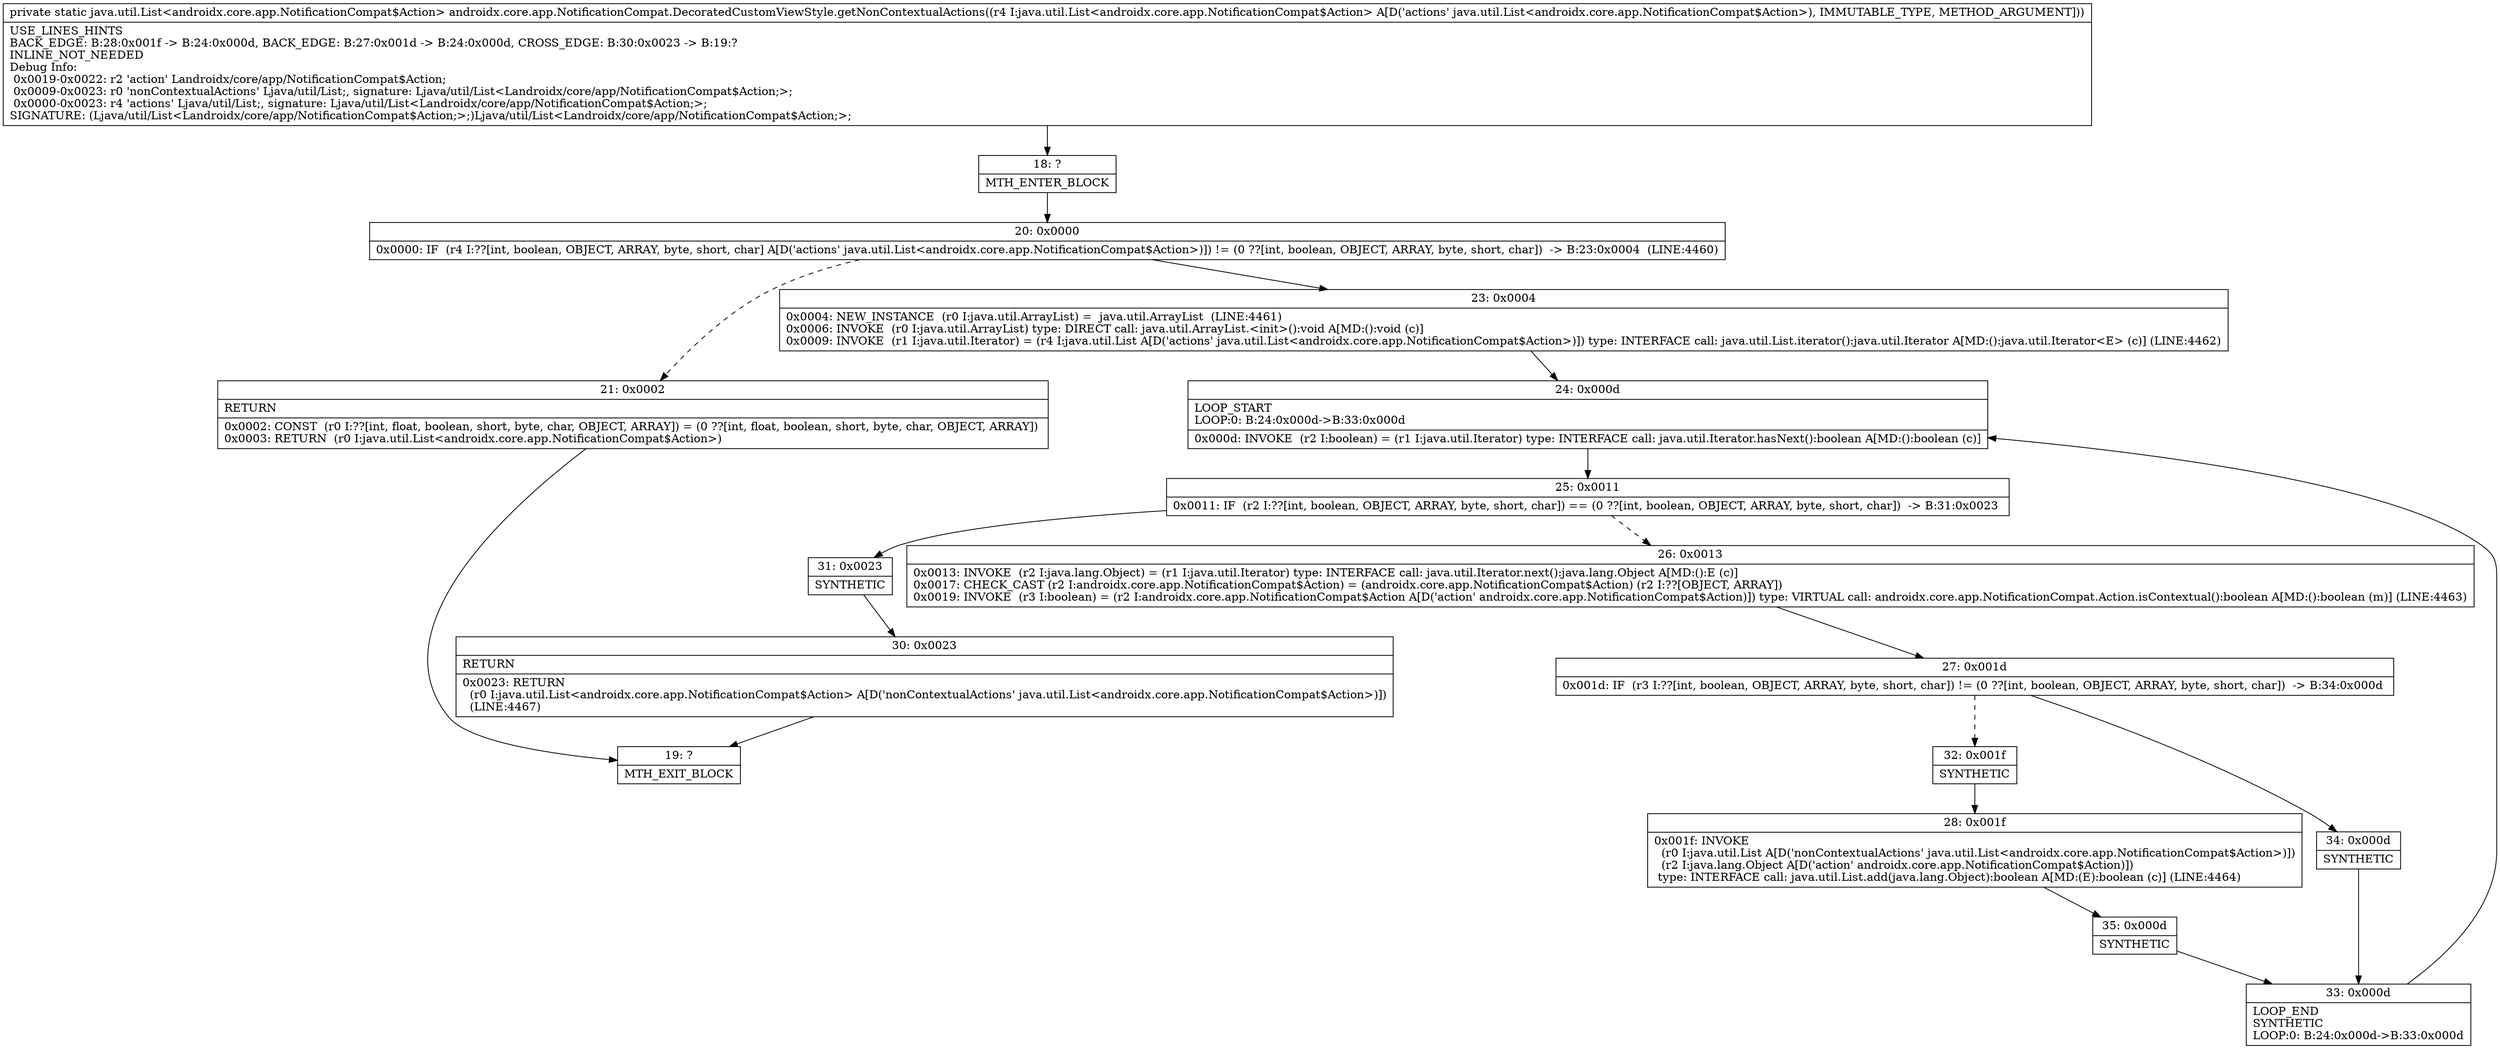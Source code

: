 digraph "CFG forandroidx.core.app.NotificationCompat.DecoratedCustomViewStyle.getNonContextualActions(Ljava\/util\/List;)Ljava\/util\/List;" {
Node_18 [shape=record,label="{18\:\ ?|MTH_ENTER_BLOCK\l}"];
Node_20 [shape=record,label="{20\:\ 0x0000|0x0000: IF  (r4 I:??[int, boolean, OBJECT, ARRAY, byte, short, char] A[D('actions' java.util.List\<androidx.core.app.NotificationCompat$Action\>)]) != (0 ??[int, boolean, OBJECT, ARRAY, byte, short, char])  \-\> B:23:0x0004  (LINE:4460)\l}"];
Node_21 [shape=record,label="{21\:\ 0x0002|RETURN\l|0x0002: CONST  (r0 I:??[int, float, boolean, short, byte, char, OBJECT, ARRAY]) = (0 ??[int, float, boolean, short, byte, char, OBJECT, ARRAY]) \l0x0003: RETURN  (r0 I:java.util.List\<androidx.core.app.NotificationCompat$Action\>) \l}"];
Node_19 [shape=record,label="{19\:\ ?|MTH_EXIT_BLOCK\l}"];
Node_23 [shape=record,label="{23\:\ 0x0004|0x0004: NEW_INSTANCE  (r0 I:java.util.ArrayList) =  java.util.ArrayList  (LINE:4461)\l0x0006: INVOKE  (r0 I:java.util.ArrayList) type: DIRECT call: java.util.ArrayList.\<init\>():void A[MD:():void (c)]\l0x0009: INVOKE  (r1 I:java.util.Iterator) = (r4 I:java.util.List A[D('actions' java.util.List\<androidx.core.app.NotificationCompat$Action\>)]) type: INTERFACE call: java.util.List.iterator():java.util.Iterator A[MD:():java.util.Iterator\<E\> (c)] (LINE:4462)\l}"];
Node_24 [shape=record,label="{24\:\ 0x000d|LOOP_START\lLOOP:0: B:24:0x000d\-\>B:33:0x000d\l|0x000d: INVOKE  (r2 I:boolean) = (r1 I:java.util.Iterator) type: INTERFACE call: java.util.Iterator.hasNext():boolean A[MD:():boolean (c)]\l}"];
Node_25 [shape=record,label="{25\:\ 0x0011|0x0011: IF  (r2 I:??[int, boolean, OBJECT, ARRAY, byte, short, char]) == (0 ??[int, boolean, OBJECT, ARRAY, byte, short, char])  \-\> B:31:0x0023 \l}"];
Node_26 [shape=record,label="{26\:\ 0x0013|0x0013: INVOKE  (r2 I:java.lang.Object) = (r1 I:java.util.Iterator) type: INTERFACE call: java.util.Iterator.next():java.lang.Object A[MD:():E (c)]\l0x0017: CHECK_CAST (r2 I:androidx.core.app.NotificationCompat$Action) = (androidx.core.app.NotificationCompat$Action) (r2 I:??[OBJECT, ARRAY]) \l0x0019: INVOKE  (r3 I:boolean) = (r2 I:androidx.core.app.NotificationCompat$Action A[D('action' androidx.core.app.NotificationCompat$Action)]) type: VIRTUAL call: androidx.core.app.NotificationCompat.Action.isContextual():boolean A[MD:():boolean (m)] (LINE:4463)\l}"];
Node_27 [shape=record,label="{27\:\ 0x001d|0x001d: IF  (r3 I:??[int, boolean, OBJECT, ARRAY, byte, short, char]) != (0 ??[int, boolean, OBJECT, ARRAY, byte, short, char])  \-\> B:34:0x000d \l}"];
Node_32 [shape=record,label="{32\:\ 0x001f|SYNTHETIC\l}"];
Node_28 [shape=record,label="{28\:\ 0x001f|0x001f: INVOKE  \l  (r0 I:java.util.List A[D('nonContextualActions' java.util.List\<androidx.core.app.NotificationCompat$Action\>)])\l  (r2 I:java.lang.Object A[D('action' androidx.core.app.NotificationCompat$Action)])\l type: INTERFACE call: java.util.List.add(java.lang.Object):boolean A[MD:(E):boolean (c)] (LINE:4464)\l}"];
Node_35 [shape=record,label="{35\:\ 0x000d|SYNTHETIC\l}"];
Node_33 [shape=record,label="{33\:\ 0x000d|LOOP_END\lSYNTHETIC\lLOOP:0: B:24:0x000d\-\>B:33:0x000d\l}"];
Node_34 [shape=record,label="{34\:\ 0x000d|SYNTHETIC\l}"];
Node_31 [shape=record,label="{31\:\ 0x0023|SYNTHETIC\l}"];
Node_30 [shape=record,label="{30\:\ 0x0023|RETURN\l|0x0023: RETURN  \l  (r0 I:java.util.List\<androidx.core.app.NotificationCompat$Action\> A[D('nonContextualActions' java.util.List\<androidx.core.app.NotificationCompat$Action\>)])\l  (LINE:4467)\l}"];
MethodNode[shape=record,label="{private static java.util.List\<androidx.core.app.NotificationCompat$Action\> androidx.core.app.NotificationCompat.DecoratedCustomViewStyle.getNonContextualActions((r4 I:java.util.List\<androidx.core.app.NotificationCompat$Action\> A[D('actions' java.util.List\<androidx.core.app.NotificationCompat$Action\>), IMMUTABLE_TYPE, METHOD_ARGUMENT]))  | USE_LINES_HINTS\lBACK_EDGE: B:28:0x001f \-\> B:24:0x000d, BACK_EDGE: B:27:0x001d \-\> B:24:0x000d, CROSS_EDGE: B:30:0x0023 \-\> B:19:?\lINLINE_NOT_NEEDED\lDebug Info:\l  0x0019\-0x0022: r2 'action' Landroidx\/core\/app\/NotificationCompat$Action;\l  0x0009\-0x0023: r0 'nonContextualActions' Ljava\/util\/List;, signature: Ljava\/util\/List\<Landroidx\/core\/app\/NotificationCompat$Action;\>;\l  0x0000\-0x0023: r4 'actions' Ljava\/util\/List;, signature: Ljava\/util\/List\<Landroidx\/core\/app\/NotificationCompat$Action;\>;\lSIGNATURE: (Ljava\/util\/List\<Landroidx\/core\/app\/NotificationCompat$Action;\>;)Ljava\/util\/List\<Landroidx\/core\/app\/NotificationCompat$Action;\>;\l}"];
MethodNode -> Node_18;Node_18 -> Node_20;
Node_20 -> Node_21[style=dashed];
Node_20 -> Node_23;
Node_21 -> Node_19;
Node_23 -> Node_24;
Node_24 -> Node_25;
Node_25 -> Node_26[style=dashed];
Node_25 -> Node_31;
Node_26 -> Node_27;
Node_27 -> Node_32[style=dashed];
Node_27 -> Node_34;
Node_32 -> Node_28;
Node_28 -> Node_35;
Node_35 -> Node_33;
Node_33 -> Node_24;
Node_34 -> Node_33;
Node_31 -> Node_30;
Node_30 -> Node_19;
}

